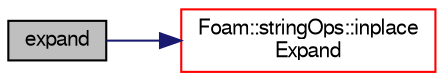 digraph "expand"
{
  bgcolor="transparent";
  edge [fontname="FreeSans",fontsize="10",labelfontname="FreeSans",labelfontsize="10"];
  node [fontname="FreeSans",fontsize="10",shape=record];
  rankdir="LR";
  Node1 [label="expand",height=0.2,width=0.4,color="black", fillcolor="grey75", style="filled" fontcolor="black"];
  Node1 -> Node2 [color="midnightblue",fontsize="10",style="solid",fontname="FreeSans"];
  Node2 [label="Foam::stringOps::inplace\lExpand",height=0.2,width=0.4,color="red",URL="$a10318.html#a7020c3fef9cbe17ac1fcdaaa81fe1076",tooltip="Inplace expand occurences of variables according to the mapping. "];
}
